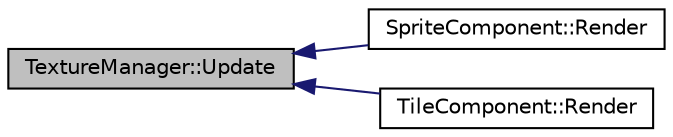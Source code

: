 digraph "TextureManager::Draw"
{
  edge [fontname="Helvetica",fontsize="10",labelfontname="Helvetica",labelfontsize="10"];
  node [fontname="Helvetica",fontsize="10",shape=record];
  rankdir="LR";
  Node1 [label="TextureManager::Update",height=0.2,width=0.4,color="black", fillcolor="grey75", style="filled", fontcolor="black"];
  Node1 -> Node2 [dir="back",color="midnightblue",fontsize="10",style="solid",fontname="Helvetica"];
  Node2 [label="SpriteComponent::Render",height=0.2,width=0.4,color="black", fillcolor="white", style="filled",URL="$class_sprite_component.html#aed147a66b829847927a8735168e2e3e6"];
  Node1 -> Node3 [dir="back",color="midnightblue",fontsize="10",style="solid",fontname="Helvetica"];
  Node3 [label="TileComponent::Render",height=0.2,width=0.4,color="black", fillcolor="white", style="filled",URL="$class_tile_component.html#ae6c9b5f7fb55d41b0b0dffe30f073b7e"];
}
